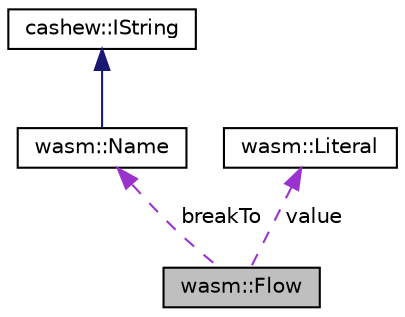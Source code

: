digraph "wasm::Flow"
{
  edge [fontname="Helvetica",fontsize="10",labelfontname="Helvetica",labelfontsize="10"];
  node [fontname="Helvetica",fontsize="10",shape=record];
  Node1 [label="wasm::Flow",height=0.2,width=0.4,color="black", fillcolor="grey75", style="filled", fontcolor="black"];
  Node2 -> Node1 [dir="back",color="darkorchid3",fontsize="10",style="dashed",label=" breakTo" ,fontname="Helvetica"];
  Node2 [label="wasm::Name",height=0.2,width=0.4,color="black", fillcolor="white", style="filled",URL="$structwasm_1_1_name.html"];
  Node3 -> Node2 [dir="back",color="midnightblue",fontsize="10",style="solid",fontname="Helvetica"];
  Node3 [label="cashew::IString",height=0.2,width=0.4,color="black", fillcolor="white", style="filled",URL="$structcashew_1_1_i_string.html"];
  Node4 -> Node1 [dir="back",color="darkorchid3",fontsize="10",style="dashed",label=" value" ,fontname="Helvetica"];
  Node4 [label="wasm::Literal",height=0.2,width=0.4,color="black", fillcolor="white", style="filled",URL="$classwasm_1_1_literal.html"];
}
